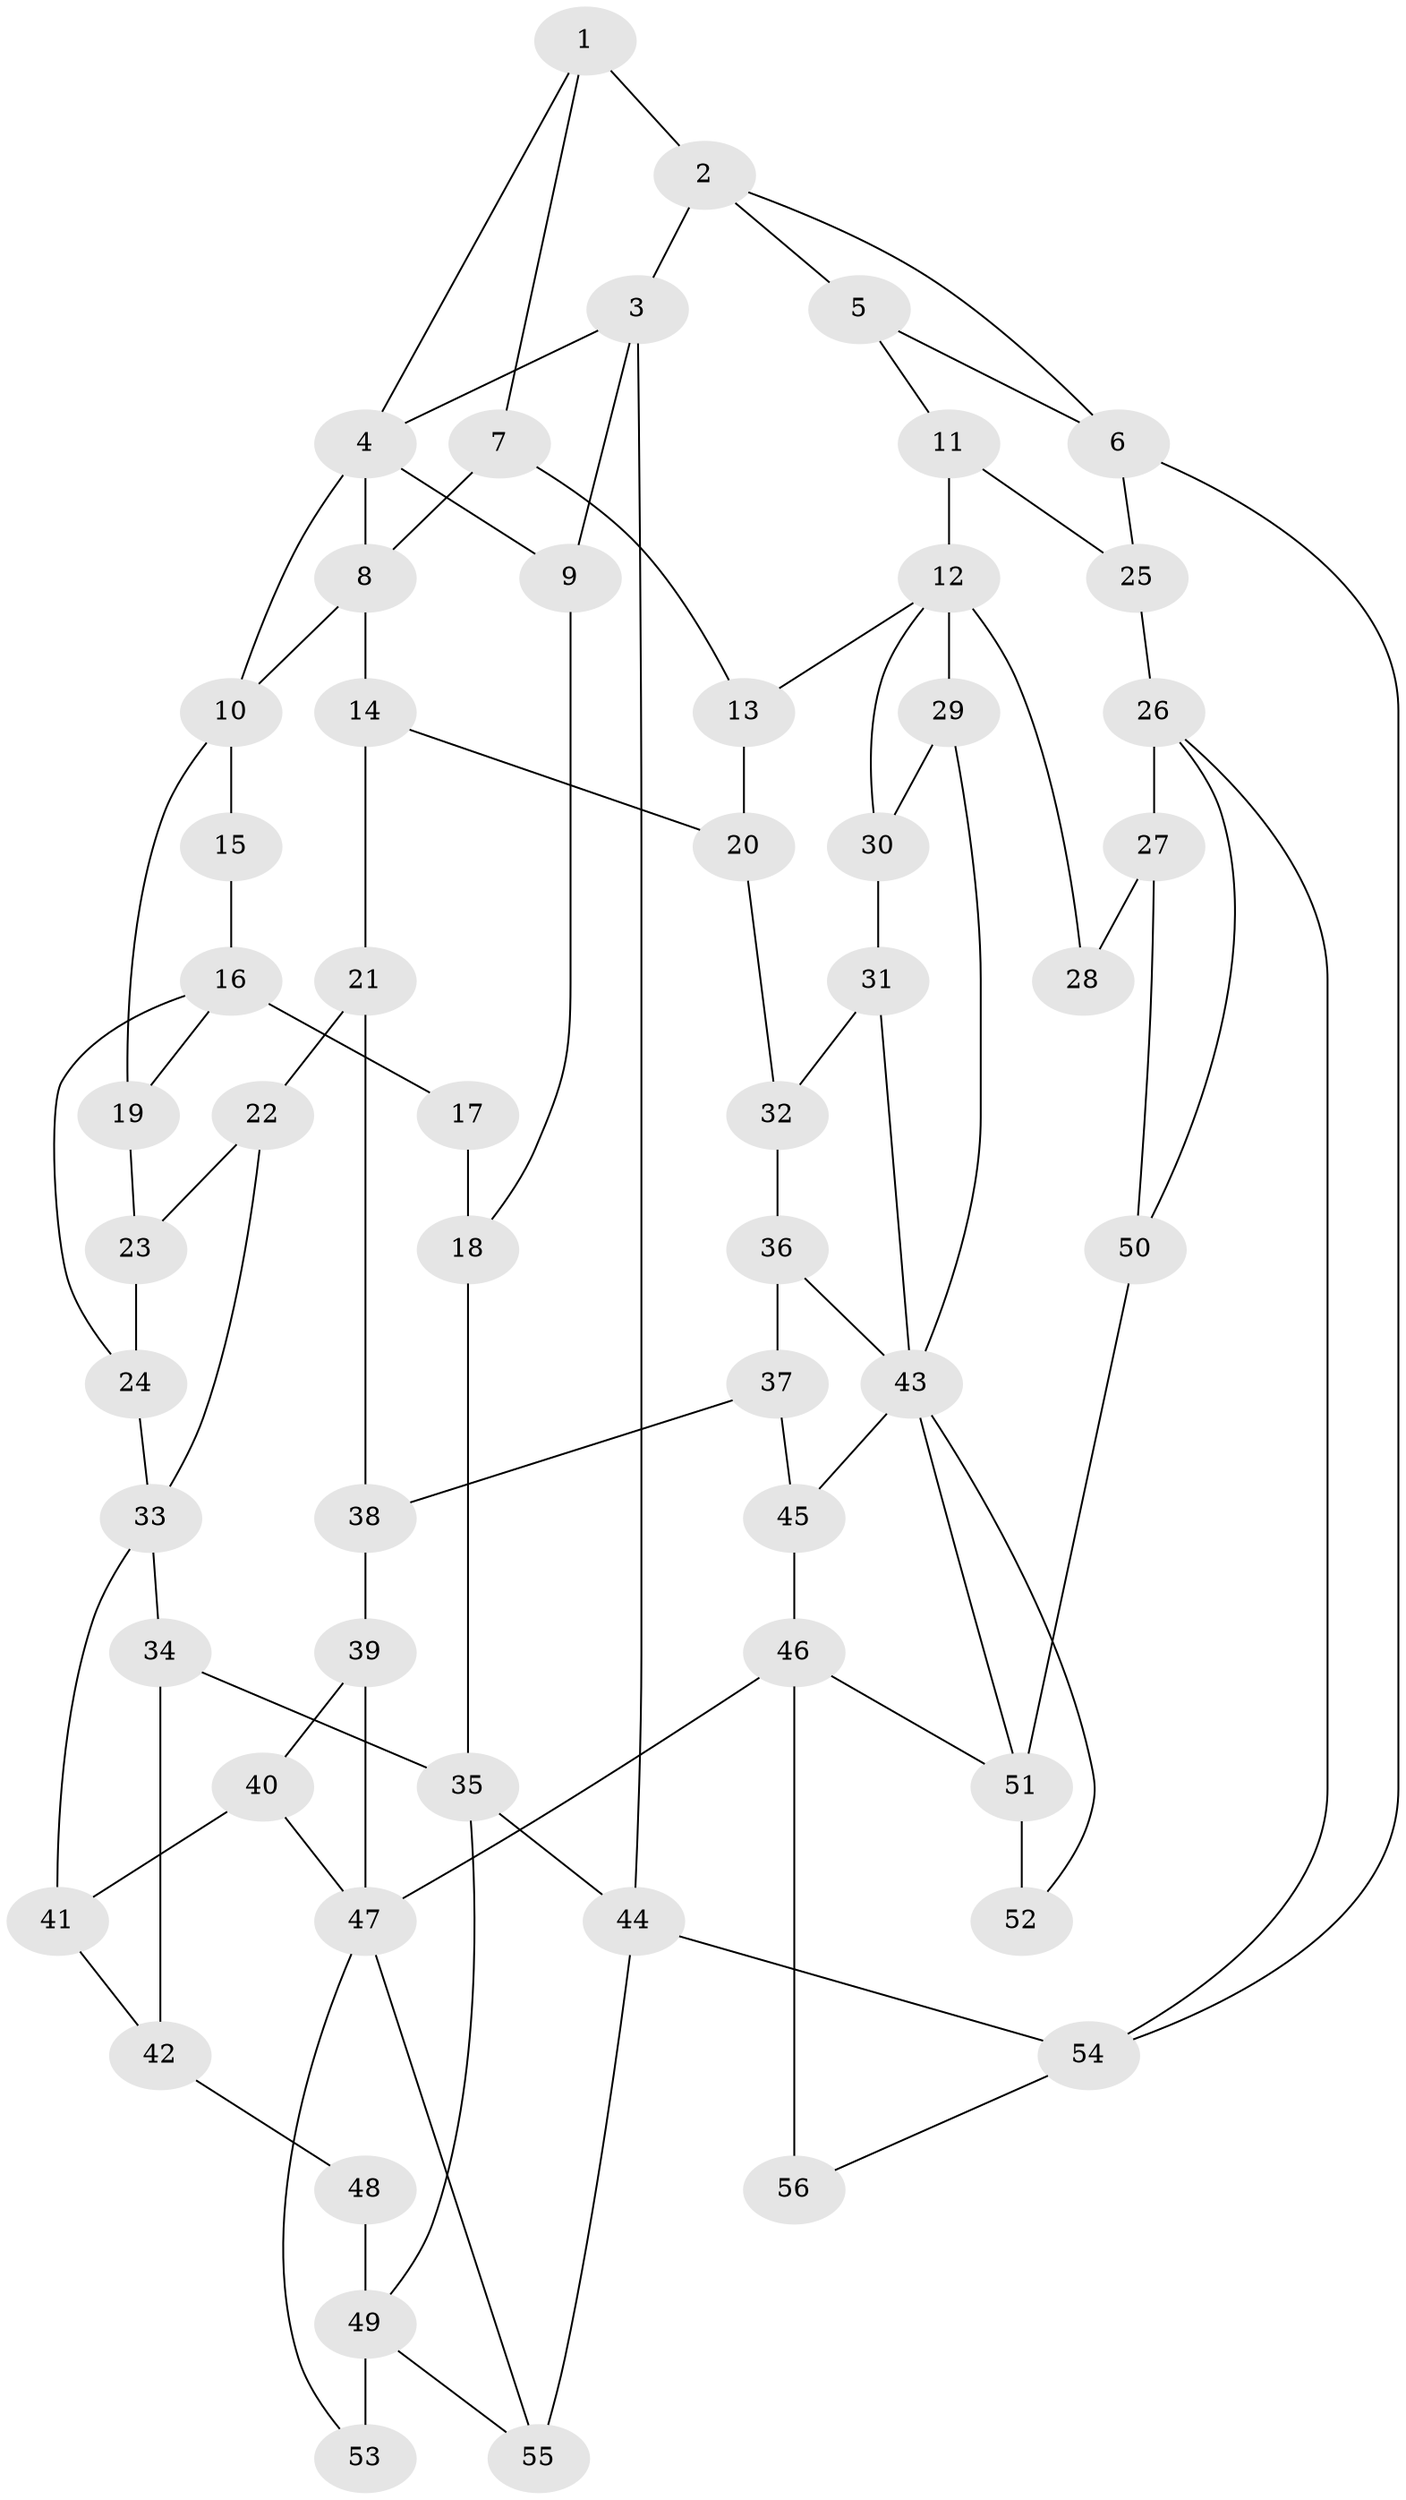 // original degree distribution, {3: 0.02702702702702703, 4: 0.23423423423423423, 6: 0.22522522522522523, 5: 0.5135135135135135}
// Generated by graph-tools (version 1.1) at 2025/54/03/04/25 22:54:22]
// undirected, 56 vertices, 92 edges
graph export_dot {
  node [color=gray90,style=filled];
  1;
  2;
  3;
  4;
  5;
  6;
  7;
  8;
  9;
  10;
  11;
  12;
  13;
  14;
  15;
  16;
  17;
  18;
  19;
  20;
  21;
  22;
  23;
  24;
  25;
  26;
  27;
  28;
  29;
  30;
  31;
  32;
  33;
  34;
  35;
  36;
  37;
  38;
  39;
  40;
  41;
  42;
  43;
  44;
  45;
  46;
  47;
  48;
  49;
  50;
  51;
  52;
  53;
  54;
  55;
  56;
  1 -- 2 [weight=2.0];
  1 -- 4 [weight=1.0];
  1 -- 7 [weight=1.0];
  2 -- 3 [weight=1.0];
  2 -- 5 [weight=2.0];
  2 -- 6 [weight=1.0];
  3 -- 4 [weight=1.0];
  3 -- 9 [weight=1.0];
  3 -- 44 [weight=1.0];
  4 -- 8 [weight=1.0];
  4 -- 9 [weight=1.0];
  4 -- 10 [weight=1.0];
  5 -- 6 [weight=1.0];
  5 -- 11 [weight=1.0];
  6 -- 25 [weight=1.0];
  6 -- 54 [weight=1.0];
  7 -- 8 [weight=1.0];
  7 -- 13 [weight=1.0];
  8 -- 10 [weight=2.0];
  8 -- 14 [weight=2.0];
  9 -- 18 [weight=2.0];
  10 -- 15 [weight=1.0];
  10 -- 19 [weight=1.0];
  11 -- 12 [weight=1.0];
  11 -- 25 [weight=1.0];
  12 -- 13 [weight=1.0];
  12 -- 28 [weight=2.0];
  12 -- 29 [weight=1.0];
  12 -- 30 [weight=1.0];
  13 -- 20 [weight=1.0];
  14 -- 20 [weight=1.0];
  14 -- 21 [weight=1.0];
  15 -- 16 [weight=2.0];
  16 -- 17 [weight=2.0];
  16 -- 19 [weight=1.0];
  16 -- 24 [weight=1.0];
  17 -- 18 [weight=2.0];
  18 -- 35 [weight=2.0];
  19 -- 23 [weight=1.0];
  20 -- 32 [weight=1.0];
  21 -- 22 [weight=1.0];
  21 -- 38 [weight=1.0];
  22 -- 23 [weight=1.0];
  22 -- 33 [weight=1.0];
  23 -- 24 [weight=1.0];
  24 -- 33 [weight=1.0];
  25 -- 26 [weight=2.0];
  26 -- 27 [weight=1.0];
  26 -- 50 [weight=1.0];
  26 -- 54 [weight=1.0];
  27 -- 28 [weight=1.0];
  27 -- 50 [weight=1.0];
  29 -- 30 [weight=1.0];
  29 -- 43 [weight=1.0];
  30 -- 31 [weight=1.0];
  31 -- 32 [weight=1.0];
  31 -- 43 [weight=1.0];
  32 -- 36 [weight=1.0];
  33 -- 34 [weight=1.0];
  33 -- 41 [weight=1.0];
  34 -- 35 [weight=1.0];
  34 -- 42 [weight=1.0];
  35 -- 44 [weight=1.0];
  35 -- 49 [weight=1.0];
  36 -- 37 [weight=4.0];
  36 -- 43 [weight=1.0];
  37 -- 38 [weight=1.0];
  37 -- 45 [weight=1.0];
  38 -- 39 [weight=1.0];
  39 -- 40 [weight=1.0];
  39 -- 47 [weight=1.0];
  40 -- 41 [weight=1.0];
  40 -- 47 [weight=1.0];
  41 -- 42 [weight=1.0];
  42 -- 48 [weight=1.0];
  43 -- 45 [weight=1.0];
  43 -- 51 [weight=1.0];
  43 -- 52 [weight=1.0];
  44 -- 54 [weight=1.0];
  44 -- 55 [weight=1.0];
  45 -- 46 [weight=1.0];
  46 -- 47 [weight=2.0];
  46 -- 51 [weight=1.0];
  46 -- 56 [weight=2.0];
  47 -- 53 [weight=1.0];
  47 -- 55 [weight=1.0];
  48 -- 49 [weight=2.0];
  49 -- 53 [weight=2.0];
  49 -- 55 [weight=1.0];
  50 -- 51 [weight=2.0];
  51 -- 52 [weight=2.0];
  54 -- 56 [weight=1.0];
}
